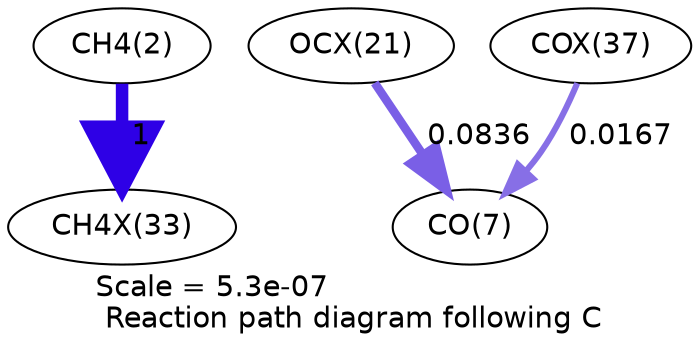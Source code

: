 digraph reaction_paths {
center=1;
s4 -> s49[fontname="Helvetica", penwidth=6, arrowsize=3, color="0.7, 1.5, 0.9"
, label=" 1"];
s43 -> s9[fontname="Helvetica", penwidth=4.13, arrowsize=2.06, color="0.7, 0.584, 0.9"
, label=" 0.0836"];
s53 -> s9[fontname="Helvetica", penwidth=2.91, arrowsize=1.45, color="0.7, 0.517, 0.9"
, label=" 0.0167"];
s4 [ fontname="Helvetica", label="CH4(2)"];
s9 [ fontname="Helvetica", label="CO(7)"];
s43 [ fontname="Helvetica", label="OCX(21)"];
s49 [ fontname="Helvetica", label="CH4X(33)"];
s53 [ fontname="Helvetica", label="COX(37)"];
 label = "Scale = 5.3e-07\l Reaction path diagram following C";
 fontname = "Helvetica";
}
